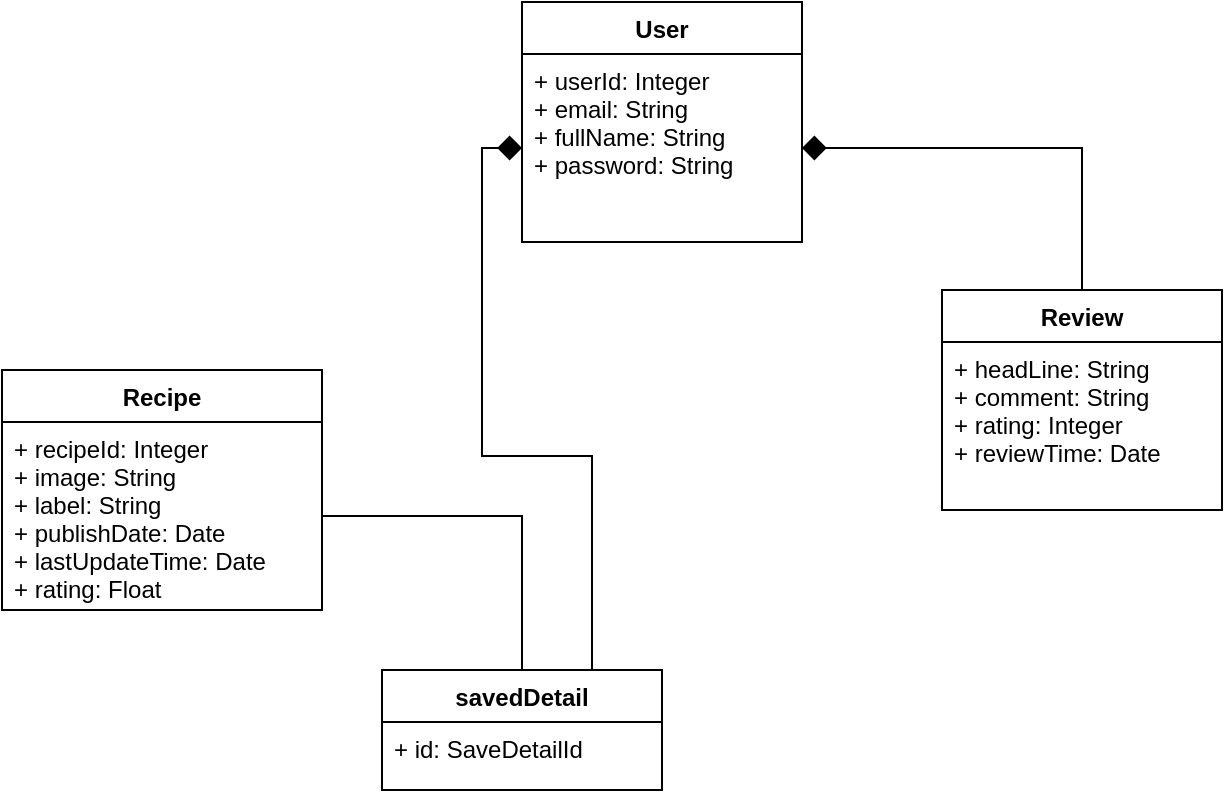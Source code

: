 <mxfile version="12.2.9" type="github" pages="1">
  <diagram id="Pf_wMo6J8Q2Ppuxr8fCQ" name="Page-1">
    <mxGraphModel dx="946" dy="597" grid="1" gridSize="10" guides="1" tooltips="1" connect="1" arrows="1" fold="1" page="1" pageScale="1" pageWidth="827" pageHeight="1169" math="0" shadow="0">
      <root>
        <mxCell id="0"/>
        <mxCell id="1" parent="0"/>
        <mxCell id="--ZH_GdkUUxW59mJs2Wu-1" value="Recipe" style="swimlane;fontStyle=1;align=center;verticalAlign=top;childLayout=stackLayout;horizontal=1;startSize=26;horizontalStack=0;resizeParent=1;resizeParentMax=0;resizeLast=0;collapsible=1;marginBottom=0;" parent="1" vertex="1">
          <mxGeometry x="70" y="640" width="160" height="120" as="geometry"/>
        </mxCell>
        <mxCell id="--ZH_GdkUUxW59mJs2Wu-2" value="+ recipeId: Integer&#xa;+ image: String&#xa;+ label: String&#xa;+ publishDate: Date&#xa;+ lastUpdateTime: Date&#xa;+ rating: Float" style="text;strokeColor=none;fillColor=none;align=left;verticalAlign=top;spacingLeft=4;spacingRight=4;overflow=hidden;rotatable=0;points=[[0,0.5],[1,0.5]];portConstraint=eastwest;" parent="--ZH_GdkUUxW59mJs2Wu-1" vertex="1">
          <mxGeometry y="26" width="160" height="94" as="geometry"/>
        </mxCell>
        <mxCell id="--ZH_GdkUUxW59mJs2Wu-5" value="User" style="swimlane;fontStyle=1;childLayout=stackLayout;horizontal=1;startSize=26;fillColor=none;horizontalStack=0;resizeParent=1;resizeParentMax=0;resizeLast=0;collapsible=1;marginBottom=0;" parent="1" vertex="1">
          <mxGeometry x="330" y="456" width="140" height="120" as="geometry"/>
        </mxCell>
        <mxCell id="--ZH_GdkUUxW59mJs2Wu-6" value="+ userId: Integer&#xa;+ email: String&#xa;+ fullName: String&#xa;+ password: String" style="text;strokeColor=none;fillColor=none;align=left;verticalAlign=top;spacingLeft=4;spacingRight=4;overflow=hidden;rotatable=0;points=[[0,0.5],[1,0.5]];portConstraint=eastwest;" parent="--ZH_GdkUUxW59mJs2Wu-5" vertex="1">
          <mxGeometry y="26" width="140" height="94" as="geometry"/>
        </mxCell>
        <mxCell id="--ZH_GdkUUxW59mJs2Wu-12" style="edgeStyle=orthogonalEdgeStyle;rounded=0;orthogonalLoop=1;jettySize=auto;html=1;exitX=0.5;exitY=0;exitDx=0;exitDy=0;endArrow=diamond;endFill=1;startSize=6;strokeWidth=1;endSize=10;" parent="1" source="--ZH_GdkUUxW59mJs2Wu-9" target="--ZH_GdkUUxW59mJs2Wu-6" edge="1">
          <mxGeometry relative="1" as="geometry">
            <mxPoint x="400" y="600" as="targetPoint"/>
          </mxGeometry>
        </mxCell>
        <mxCell id="--ZH_GdkUUxW59mJs2Wu-9" value="Review" style="swimlane;fontStyle=1;childLayout=stackLayout;horizontal=1;startSize=26;fillColor=none;horizontalStack=0;resizeParent=1;resizeParentMax=0;resizeLast=0;collapsible=1;marginBottom=0;" parent="1" vertex="1">
          <mxGeometry x="540" y="600" width="140" height="110" as="geometry"/>
        </mxCell>
        <mxCell id="--ZH_GdkUUxW59mJs2Wu-10" value="+ headLine: String&#xa;+ comment: String&#xa;+ rating: Integer&#xa;+ reviewTime: Date" style="text;strokeColor=none;fillColor=none;align=left;verticalAlign=top;spacingLeft=4;spacingRight=4;overflow=hidden;rotatable=0;points=[[0,0.5],[1,0.5]];portConstraint=eastwest;" parent="--ZH_GdkUUxW59mJs2Wu-9" vertex="1">
          <mxGeometry y="26" width="140" height="84" as="geometry"/>
        </mxCell>
        <mxCell id="TSpEsr8HrAn77zz3JYwN-5" style="edgeStyle=orthogonalEdgeStyle;rounded=0;orthogonalLoop=1;jettySize=auto;html=1;endArrow=none;endFill=0;endSize=10;" edge="1" parent="1" source="TSpEsr8HrAn77zz3JYwN-2" target="--ZH_GdkUUxW59mJs2Wu-2">
          <mxGeometry relative="1" as="geometry"/>
        </mxCell>
        <mxCell id="TSpEsr8HrAn77zz3JYwN-6" style="edgeStyle=orthogonalEdgeStyle;rounded=0;orthogonalLoop=1;jettySize=auto;html=1;exitX=0.75;exitY=0;exitDx=0;exitDy=0;entryX=0;entryY=0.5;entryDx=0;entryDy=0;endArrow=diamond;endFill=1;endSize=10;" edge="1" parent="1" source="TSpEsr8HrAn77zz3JYwN-2" target="--ZH_GdkUUxW59mJs2Wu-6">
          <mxGeometry relative="1" as="geometry"/>
        </mxCell>
        <mxCell id="TSpEsr8HrAn77zz3JYwN-2" value="savedDetail" style="swimlane;fontStyle=1;childLayout=stackLayout;horizontal=1;startSize=26;fillColor=none;horizontalStack=0;resizeParent=1;resizeParentMax=0;resizeLast=0;collapsible=1;marginBottom=0;" vertex="1" parent="1">
          <mxGeometry x="260" y="790" width="140" height="60" as="geometry"/>
        </mxCell>
        <mxCell id="TSpEsr8HrAn77zz3JYwN-3" value="+ id: SaveDetailId" style="text;strokeColor=none;fillColor=none;align=left;verticalAlign=top;spacingLeft=4;spacingRight=4;overflow=hidden;rotatable=0;points=[[0,0.5],[1,0.5]];portConstraint=eastwest;" vertex="1" parent="TSpEsr8HrAn77zz3JYwN-2">
          <mxGeometry y="26" width="140" height="34" as="geometry"/>
        </mxCell>
      </root>
    </mxGraphModel>
  </diagram>
</mxfile>
